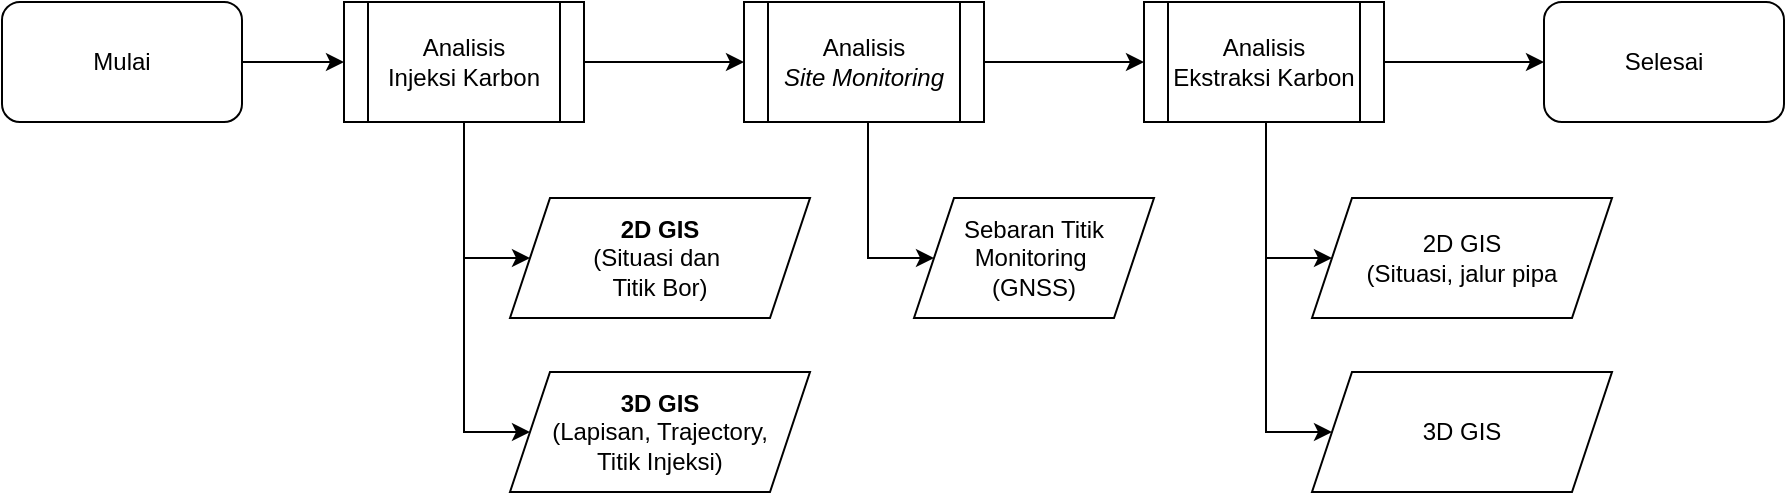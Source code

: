<mxfile version="25.0.3">
  <diagram name="Page-1" id="fyct9yVQSAlBd45uMIMy">
    <mxGraphModel dx="1071" dy="540" grid="0" gridSize="10" guides="1" tooltips="1" connect="1" arrows="1" fold="1" page="0" pageScale="1" pageWidth="850" pageHeight="1100" math="0" shadow="0">
      <root>
        <mxCell id="0" />
        <mxCell id="1" parent="0" />
        <mxCell id="Le7ZTcB5aHkPA9SLhq5M-3" style="edgeStyle=orthogonalEdgeStyle;rounded=0;orthogonalLoop=1;jettySize=auto;html=1;entryX=0;entryY=0.5;entryDx=0;entryDy=0;" edge="1" parent="1" source="Le7ZTcB5aHkPA9SLhq5M-1" target="Le7ZTcB5aHkPA9SLhq5M-2">
          <mxGeometry relative="1" as="geometry" />
        </mxCell>
        <mxCell id="Le7ZTcB5aHkPA9SLhq5M-1" value="Mulai" style="rounded=1;whiteSpace=wrap;html=1;" vertex="1" parent="1">
          <mxGeometry x="68" y="94" width="120" height="60" as="geometry" />
        </mxCell>
        <mxCell id="Le7ZTcB5aHkPA9SLhq5M-5" value="" style="edgeStyle=orthogonalEdgeStyle;rounded=0;orthogonalLoop=1;jettySize=auto;html=1;" edge="1" parent="1" source="Le7ZTcB5aHkPA9SLhq5M-2" target="Le7ZTcB5aHkPA9SLhq5M-4">
          <mxGeometry relative="1" as="geometry" />
        </mxCell>
        <mxCell id="Le7ZTcB5aHkPA9SLhq5M-10" style="edgeStyle=orthogonalEdgeStyle;rounded=0;orthogonalLoop=1;jettySize=auto;html=1;entryX=0;entryY=0.5;entryDx=0;entryDy=0;" edge="1" parent="1" source="Le7ZTcB5aHkPA9SLhq5M-2" target="Le7ZTcB5aHkPA9SLhq5M-8">
          <mxGeometry relative="1" as="geometry">
            <Array as="points">
              <mxPoint x="299" y="222" />
            </Array>
          </mxGeometry>
        </mxCell>
        <mxCell id="Le7ZTcB5aHkPA9SLhq5M-11" style="edgeStyle=orthogonalEdgeStyle;rounded=0;orthogonalLoop=1;jettySize=auto;html=1;entryX=0;entryY=0.5;entryDx=0;entryDy=0;" edge="1" parent="1" source="Le7ZTcB5aHkPA9SLhq5M-2" target="Le7ZTcB5aHkPA9SLhq5M-9">
          <mxGeometry relative="1" as="geometry">
            <Array as="points">
              <mxPoint x="299" y="309" />
            </Array>
          </mxGeometry>
        </mxCell>
        <mxCell id="Le7ZTcB5aHkPA9SLhq5M-2" value="Analisis&lt;br&gt;&lt;div&gt;Injeksi Karbon&lt;/div&gt;" style="rounded=0;whiteSpace=wrap;html=1;" vertex="1" parent="1">
          <mxGeometry x="239" y="94" width="120" height="60" as="geometry" />
        </mxCell>
        <mxCell id="Le7ZTcB5aHkPA9SLhq5M-7" value="" style="edgeStyle=orthogonalEdgeStyle;rounded=0;orthogonalLoop=1;jettySize=auto;html=1;" edge="1" parent="1" source="Le7ZTcB5aHkPA9SLhq5M-4" target="Le7ZTcB5aHkPA9SLhq5M-6">
          <mxGeometry relative="1" as="geometry" />
        </mxCell>
        <mxCell id="Le7ZTcB5aHkPA9SLhq5M-4" value="Analisis&lt;div&gt;&lt;i&gt;Site Monitoring&lt;/i&gt;&lt;/div&gt;" style="rounded=0;whiteSpace=wrap;html=1;" vertex="1" parent="1">
          <mxGeometry x="439" y="94" width="120" height="60" as="geometry" />
        </mxCell>
        <mxCell id="Le7ZTcB5aHkPA9SLhq5M-26" style="edgeStyle=orthogonalEdgeStyle;rounded=0;orthogonalLoop=1;jettySize=auto;html=1;entryX=0;entryY=0.5;entryDx=0;entryDy=0;" edge="1" parent="1" source="Le7ZTcB5aHkPA9SLhq5M-6" target="Le7ZTcB5aHkPA9SLhq5M-25">
          <mxGeometry relative="1" as="geometry" />
        </mxCell>
        <mxCell id="Le7ZTcB5aHkPA9SLhq5M-6" value="Analisis&lt;div&gt;Ekstraksi dan Transportasi Karbon&lt;/div&gt;" style="rounded=0;whiteSpace=wrap;html=1;" vertex="1" parent="1">
          <mxGeometry x="639" y="94" width="120" height="60" as="geometry" />
        </mxCell>
        <mxCell id="Le7ZTcB5aHkPA9SLhq5M-8" value="&lt;b&gt;2D GIS&lt;/b&gt;&lt;div&gt;(Situasi dan&amp;nbsp;&lt;/div&gt;&lt;div&gt;&lt;span style=&quot;background-color: initial;&quot;&gt;Titik Bor)&lt;/span&gt;&lt;/div&gt;" style="shape=parallelogram;perimeter=parallelogramPerimeter;whiteSpace=wrap;html=1;fixedSize=1;" vertex="1" parent="1">
          <mxGeometry x="322" y="192" width="150" height="60" as="geometry" />
        </mxCell>
        <mxCell id="Le7ZTcB5aHkPA9SLhq5M-9" value="&lt;b&gt;3D GIS&lt;/b&gt;&lt;div&gt;(Lapisan, Trajectory,&lt;/div&gt;&lt;div&gt;Titik Injeksi)&lt;/div&gt;" style="shape=parallelogram;perimeter=parallelogramPerimeter;whiteSpace=wrap;html=1;fixedSize=1;" vertex="1" parent="1">
          <mxGeometry x="322" y="279" width="150" height="60" as="geometry" />
        </mxCell>
        <mxCell id="Le7ZTcB5aHkPA9SLhq5M-12" style="edgeStyle=orthogonalEdgeStyle;rounded=0;orthogonalLoop=1;jettySize=auto;html=1;entryX=0;entryY=0.5;entryDx=0;entryDy=0;" edge="1" target="Le7ZTcB5aHkPA9SLhq5M-14" parent="1">
          <mxGeometry relative="1" as="geometry">
            <mxPoint x="501" y="154" as="sourcePoint" />
            <Array as="points">
              <mxPoint x="501" y="222" />
            </Array>
          </mxGeometry>
        </mxCell>
        <mxCell id="Le7ZTcB5aHkPA9SLhq5M-14" value="Sebaran Titik Monitoring&amp;nbsp;&lt;div&gt;(GNSS)&lt;/div&gt;" style="shape=parallelogram;perimeter=parallelogramPerimeter;whiteSpace=wrap;html=1;fixedSize=1;" vertex="1" parent="1">
          <mxGeometry x="524" y="192" width="120" height="60" as="geometry" />
        </mxCell>
        <mxCell id="Le7ZTcB5aHkPA9SLhq5M-21" style="edgeStyle=orthogonalEdgeStyle;rounded=0;orthogonalLoop=1;jettySize=auto;html=1;entryX=0;entryY=0.5;entryDx=0;entryDy=0;" edge="1" target="Le7ZTcB5aHkPA9SLhq5M-23" parent="1">
          <mxGeometry relative="1" as="geometry">
            <mxPoint x="700" y="154" as="sourcePoint" />
            <Array as="points">
              <mxPoint x="700" y="222" />
            </Array>
          </mxGeometry>
        </mxCell>
        <mxCell id="Le7ZTcB5aHkPA9SLhq5M-22" style="edgeStyle=orthogonalEdgeStyle;rounded=0;orthogonalLoop=1;jettySize=auto;html=1;entryX=0;entryY=0.5;entryDx=0;entryDy=0;" edge="1" target="Le7ZTcB5aHkPA9SLhq5M-24" parent="1">
          <mxGeometry relative="1" as="geometry">
            <mxPoint x="700" y="154" as="sourcePoint" />
            <Array as="points">
              <mxPoint x="700" y="309" />
            </Array>
          </mxGeometry>
        </mxCell>
        <mxCell id="Le7ZTcB5aHkPA9SLhq5M-23" value="2D GIS&lt;div&gt;(Situasi, jalur pipa&lt;/div&gt;" style="shape=parallelogram;perimeter=parallelogramPerimeter;whiteSpace=wrap;html=1;fixedSize=1;" vertex="1" parent="1">
          <mxGeometry x="723" y="192" width="150" height="60" as="geometry" />
        </mxCell>
        <mxCell id="Le7ZTcB5aHkPA9SLhq5M-24" value="3D GIS" style="shape=parallelogram;perimeter=parallelogramPerimeter;whiteSpace=wrap;html=1;fixedSize=1;" vertex="1" parent="1">
          <mxGeometry x="723" y="279" width="150" height="60" as="geometry" />
        </mxCell>
        <mxCell id="Le7ZTcB5aHkPA9SLhq5M-25" value="Selesai" style="rounded=1;whiteSpace=wrap;html=1;" vertex="1" parent="1">
          <mxGeometry x="839" y="94" width="120" height="60" as="geometry" />
        </mxCell>
        <mxCell id="Le7ZTcB5aHkPA9SLhq5M-27" value="Analisis&lt;div&gt;Injeksi Karbon&lt;/div&gt;" style="shape=process;whiteSpace=wrap;html=1;backgroundOutline=1;" vertex="1" parent="1">
          <mxGeometry x="239" y="94" width="120" height="60" as="geometry" />
        </mxCell>
        <mxCell id="Le7ZTcB5aHkPA9SLhq5M-28" value="Analisis&lt;div&gt;&lt;i&gt;Site Monitoring&lt;/i&gt;&lt;/div&gt;" style="shape=process;whiteSpace=wrap;html=1;backgroundOutline=1;" vertex="1" parent="1">
          <mxGeometry x="439" y="94" width="120" height="60" as="geometry" />
        </mxCell>
        <mxCell id="Le7ZTcB5aHkPA9SLhq5M-29" value="Analisis&lt;div&gt;Ekstraksi Karbon&lt;/div&gt;" style="shape=process;whiteSpace=wrap;html=1;backgroundOutline=1;" vertex="1" parent="1">
          <mxGeometry x="639" y="94" width="120" height="60" as="geometry" />
        </mxCell>
      </root>
    </mxGraphModel>
  </diagram>
</mxfile>
